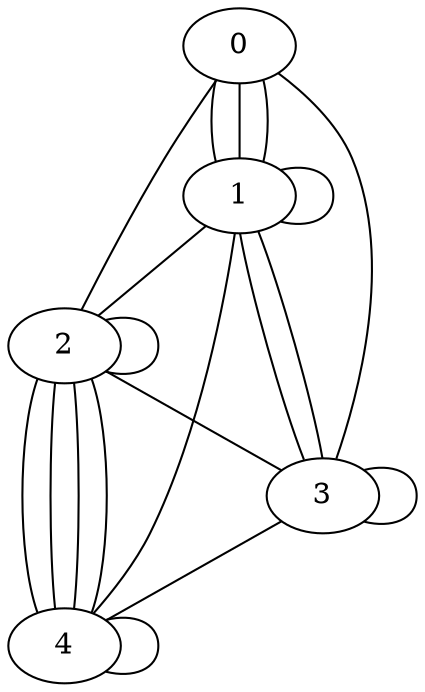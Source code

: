 graph graphname {0;1;2;3;4;0--1; 0--1; 0--1; 0--2; 0--3; 1--1; 1--2; 1--3; 1--3; 1--4; 2--2; 2--3; 2--4; 2--4; 2--4; 2--4; 3--3; 3--4; 4--4; }